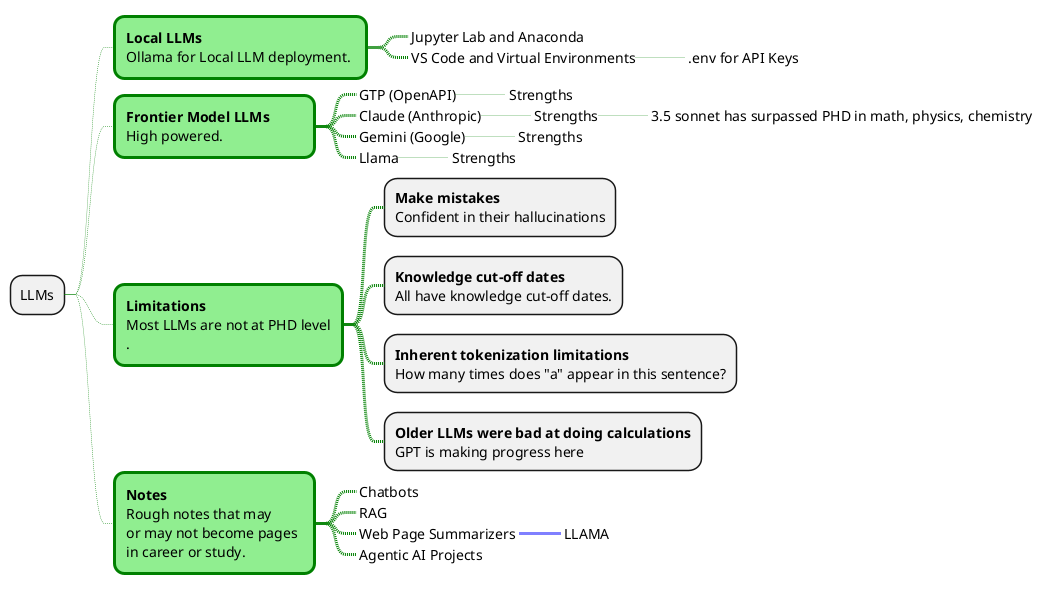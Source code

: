 @startmindmap "LLM Engineering Landscape"

<style>
    mindmapDiagram {
        .top-section {
            Padding 12
            Margin 6
            HorizontalAlignment left
            LineColor green
            LineThickness 3.0
            BackgroundColor lightgreen
            RoundCorner 20
            MinimumWidth 200
        }
        .level-1-section {
            Padding 12
            Margin 6
            HorizontalAlignment center
            LineColor blue
            LineThickness 3.0
            BackgroundColor lightblue
            RoundCorner 20
            MinimumWidth 150
        }
        arrow {
            LineStyle 1
            LineThickness 0.5
            LineColor green
        }
    }
</style>

+ LLMs
++ **Local LLMs**\nOllama for Local LLM deployment. <<top-section>>
+++_ Jupyter Lab and Anaconda
+++_ VS Code and Virtual Environments
++++_ .env for API Keys
++ **Frontier Model LLMs**\nHigh powered. <<top-section>>
+++_ GTP (OpenAPI)
++++_ Strengths
+++_ Claude (Anthropic)
++++_ Strengths
+++++_ 3.5 sonnet has surpassed PHD in math, physics, chemistry
+++_ Gemini (Google)
++++_ Strengths
+++_ Llama
++++_ Strengths
++ **Limitations**\nMost LLMs are not at PHD level\n. <<top-section>>
+++ **Make mistakes**\nConfident in their hallucinations
+++ **Knowledge cut-off dates**\nAll have knowledge cut-off dates.
+++ **Inherent tokenization limitations**\nHow many times does "a" appear in this sentence?
+++ **Older LLMs were bad at doing calculations**\nGPT is making progress here

++ **Notes**\nRough notes that may\nor may not become pages\nin career or study. <<top-section>>
+++_ Chatbots
+++_ RAG
+++_ Web Page Summarizers <<level-1-section>>
++++_ LLAMA
+++_ Agentic AI Projects



' ++ **Career History**\nContent for interviews\nand CV. <<top-section>>
' +++_ Project Kanban Board
' +++_ Database
' +++_ Resources Page
' ++++_ Interview tips
' ++++_ Negotiations

' ++ **Study (Self Improvement)**\nOngoing strategic studies. <<top-section>>
' +++ Study Process  <<level-1-section>>
' ++++_ Effective note making
' ++++_ Summarized Study Process
' +++ Study Activity  <<level-1-section>>
' ++++ New Studies
' +++++_ **Kanban board**
' +++++_ Notes (InFocus)
' +++++_ Summaries
' +++++_ Queued
' +++++_ Trash (Can delete)
' ++++ Revision
' +++++_ Current (Priority)
' +++++_ Needs Attention
' +++++_ Strong understanding
' ++++ Roadmaps
' +++++_ Leetcode Roadmap
' +++ General Resources  <<level-1-section>>
' ++++ Problem solving approach
' ++++ Study Topics
' +++++_ Discrete Mathematics
' +++++_ Algorithms, Problem Solving, and Data Structures


@endmindmap

